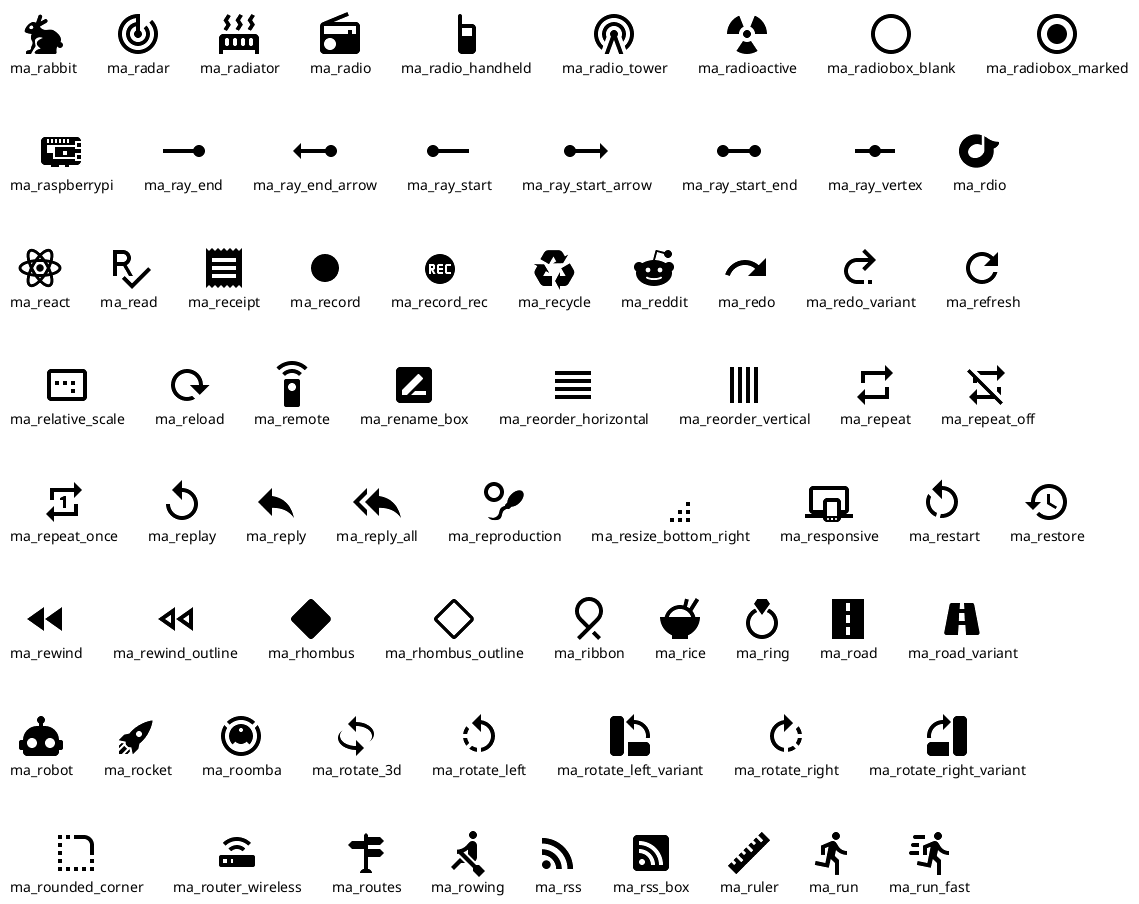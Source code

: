 @startuml
!include <material/rabbit>
!include <material/radar>
!include <material/radiator>
!include <material/radio>
!include <material/radioactive>
!include <material/radiobox_blank>
!include <material/radiobox_marked>
!include <material/radio_handheld>
!include <material/radio_tower>
!include <material/raspberrypi>
!include <material/ray_end>
!include <material/ray_end_arrow>
!include <material/ray_start>
!include <material/ray_start_arrow>
!include <material/ray_start_end>
!include <material/ray_vertex>
!include <material/rdio>
!include <material/react>
!include <material/read>
!include <material/receipt>
!include <material/record>
!include <material/record_rec>
!include <material/recycle>
!include <material/reddit>
!include <material/redo>
!include <material/redo_variant>
!include <material/refresh>
!include <material/relative_scale>
!include <material/reload>
!include <material/remote>
!include <material/rename_box>
!include <material/reorder_horizontal>
!include <material/reorder_vertical>
!include <material/repeat>
!include <material/repeat_off>
!include <material/repeat_once>
!include <material/replay>
!include <material/reply>
!include <material/reply_all>
!include <material/reproduction>
!include <material/resize_bottom_right>
!include <material/responsive>
!include <material/restart>
!include <material/restore>
!include <material/rewind>
!include <material/rewind_outline>
!include <material/rhombus>
!include <material/rhombus_outline>
!include <material/ribbon>
!include <material/rice>
!include <material/ring>
!include <material/road>
!include <material/road_variant>
!include <material/robot>
!include <material/rocket>
!include <material/roomba>
!include <material/rotate_3d>
!include <material/rotate_left>
!include <material/rotate_left_variant>
!include <material/rotate_right>
!include <material/rotate_right_variant>
!include <material/rounded_corner>
!include <material/router_wireless>
!include <material/routes>
!include <material/rowing>
!include <material/rss>
!include <material/rss_box>
!include <material/ruler>
!include <material/run>
!include <material/run_fast>

listsprites
@enduml